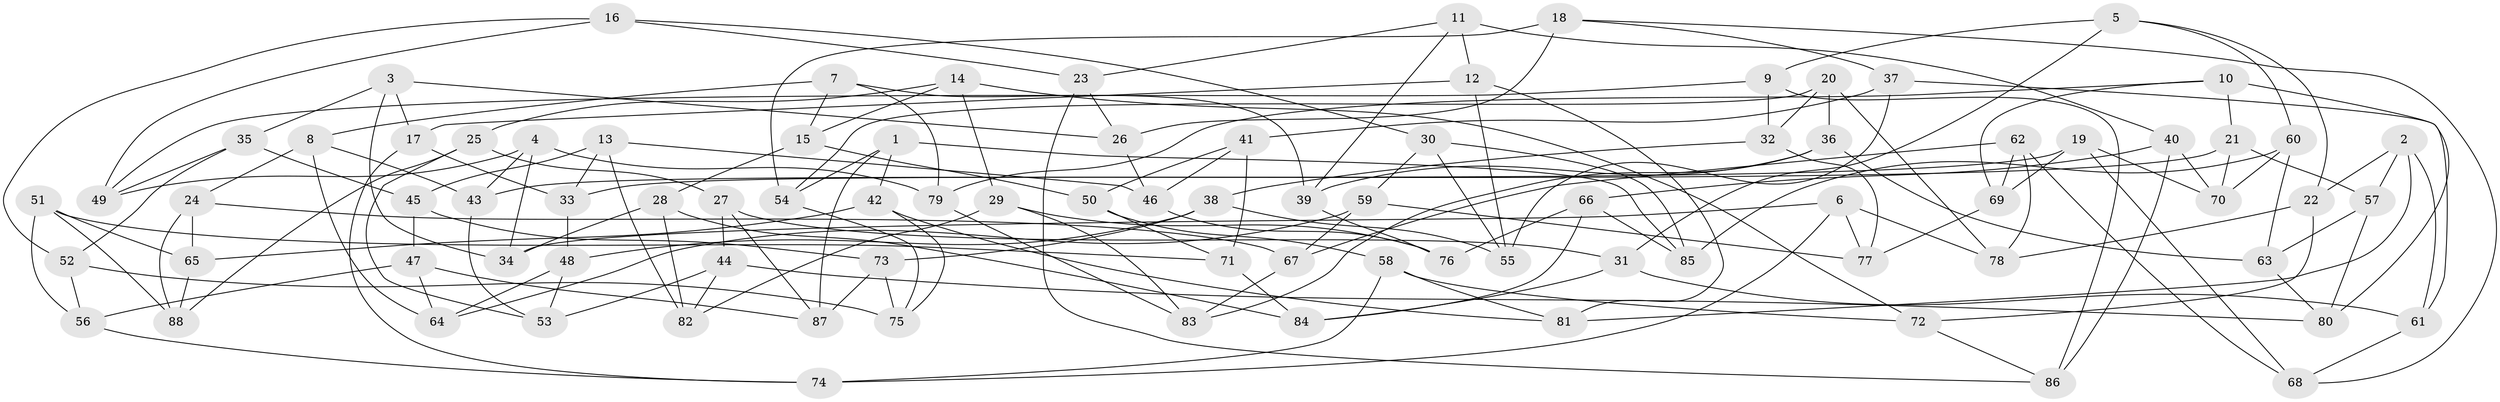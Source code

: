 // Generated by graph-tools (version 1.1) at 2025/50/03/09/25 03:50:50]
// undirected, 88 vertices, 176 edges
graph export_dot {
graph [start="1"]
  node [color=gray90,style=filled];
  1;
  2;
  3;
  4;
  5;
  6;
  7;
  8;
  9;
  10;
  11;
  12;
  13;
  14;
  15;
  16;
  17;
  18;
  19;
  20;
  21;
  22;
  23;
  24;
  25;
  26;
  27;
  28;
  29;
  30;
  31;
  32;
  33;
  34;
  35;
  36;
  37;
  38;
  39;
  40;
  41;
  42;
  43;
  44;
  45;
  46;
  47;
  48;
  49;
  50;
  51;
  52;
  53;
  54;
  55;
  56;
  57;
  58;
  59;
  60;
  61;
  62;
  63;
  64;
  65;
  66;
  67;
  68;
  69;
  70;
  71;
  72;
  73;
  74;
  75;
  76;
  77;
  78;
  79;
  80;
  81;
  82;
  83;
  84;
  85;
  86;
  87;
  88;
  1 -- 54;
  1 -- 87;
  1 -- 85;
  1 -- 42;
  2 -- 81;
  2 -- 57;
  2 -- 22;
  2 -- 61;
  3 -- 17;
  3 -- 35;
  3 -- 26;
  3 -- 34;
  4 -- 49;
  4 -- 79;
  4 -- 34;
  4 -- 43;
  5 -- 9;
  5 -- 31;
  5 -- 60;
  5 -- 22;
  6 -- 74;
  6 -- 77;
  6 -- 78;
  6 -- 34;
  7 -- 15;
  7 -- 39;
  7 -- 8;
  7 -- 79;
  8 -- 64;
  8 -- 24;
  8 -- 43;
  9 -- 86;
  9 -- 32;
  9 -- 49;
  10 -- 79;
  10 -- 80;
  10 -- 69;
  10 -- 21;
  11 -- 39;
  11 -- 23;
  11 -- 12;
  11 -- 40;
  12 -- 17;
  12 -- 55;
  12 -- 81;
  13 -- 33;
  13 -- 45;
  13 -- 82;
  13 -- 46;
  14 -- 29;
  14 -- 72;
  14 -- 15;
  14 -- 25;
  15 -- 50;
  15 -- 28;
  16 -- 23;
  16 -- 30;
  16 -- 52;
  16 -- 49;
  17 -- 74;
  17 -- 33;
  18 -- 26;
  18 -- 37;
  18 -- 68;
  18 -- 54;
  19 -- 43;
  19 -- 68;
  19 -- 69;
  19 -- 70;
  20 -- 32;
  20 -- 54;
  20 -- 36;
  20 -- 78;
  21 -- 70;
  21 -- 33;
  21 -- 57;
  22 -- 72;
  22 -- 78;
  23 -- 86;
  23 -- 26;
  24 -- 88;
  24 -- 65;
  24 -- 67;
  25 -- 27;
  25 -- 53;
  25 -- 88;
  26 -- 46;
  27 -- 31;
  27 -- 87;
  27 -- 44;
  28 -- 34;
  28 -- 84;
  28 -- 82;
  29 -- 82;
  29 -- 83;
  29 -- 76;
  30 -- 55;
  30 -- 85;
  30 -- 59;
  31 -- 61;
  31 -- 84;
  32 -- 38;
  32 -- 77;
  33 -- 48;
  35 -- 49;
  35 -- 45;
  35 -- 52;
  36 -- 83;
  36 -- 63;
  36 -- 39;
  37 -- 61;
  37 -- 55;
  37 -- 41;
  38 -- 48;
  38 -- 73;
  38 -- 55;
  39 -- 76;
  40 -- 86;
  40 -- 66;
  40 -- 70;
  41 -- 46;
  41 -- 71;
  41 -- 50;
  42 -- 75;
  42 -- 81;
  42 -- 65;
  43 -- 53;
  44 -- 82;
  44 -- 80;
  44 -- 53;
  45 -- 47;
  45 -- 73;
  46 -- 76;
  47 -- 87;
  47 -- 64;
  47 -- 56;
  48 -- 64;
  48 -- 53;
  50 -- 58;
  50 -- 71;
  51 -- 65;
  51 -- 88;
  51 -- 56;
  51 -- 71;
  52 -- 56;
  52 -- 75;
  54 -- 75;
  56 -- 74;
  57 -- 63;
  57 -- 80;
  58 -- 72;
  58 -- 74;
  58 -- 81;
  59 -- 77;
  59 -- 67;
  59 -- 64;
  60 -- 63;
  60 -- 70;
  60 -- 85;
  61 -- 68;
  62 -- 69;
  62 -- 78;
  62 -- 67;
  62 -- 68;
  63 -- 80;
  65 -- 88;
  66 -- 84;
  66 -- 76;
  66 -- 85;
  67 -- 83;
  69 -- 77;
  71 -- 84;
  72 -- 86;
  73 -- 87;
  73 -- 75;
  79 -- 83;
}
